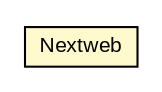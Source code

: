 #!/usr/local/bin/dot
#
# Class diagram 
# Generated by UMLGraph version 5.1 (http://www.umlgraph.org/)
#

digraph G {
	edge [fontname="arial",fontsize=10,labelfontname="arial",labelfontsize=10];
	node [fontname="arial",fontsize=10,shape=plaintext];
	nodesep=0.25;
	ranksep=0.5;
	// io.nextweb.jre.Nextweb
	c7287 [label=<<table title="io.nextweb.jre.Nextweb" border="0" cellborder="1" cellspacing="0" cellpadding="2" port="p" bgcolor="lemonChiffon" href="./Nextweb.html">
		<tr><td><table border="0" cellspacing="0" cellpadding="1">
<tr><td align="center" balign="center"> Nextweb </td></tr>
		</table></td></tr>
		</table>>, fontname="arial", fontcolor="black", fontsize=10.0];
}

